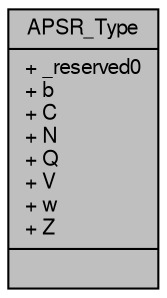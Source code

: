 digraph "APSR_Type"
{
  edge [fontname="FreeSans",fontsize="10",labelfontname="FreeSans",labelfontsize="10"];
  node [fontname="FreeSans",fontsize="10",shape=record];
  Node1 [label="{APSR_Type\n|+ _reserved0\l+ b\l+ C\l+ N\l+ Q\l+ V\l+ w\l+ Z\l|}",height=0.2,width=0.4,color="black", fillcolor="grey75", style="filled", fontcolor="black"];
}
